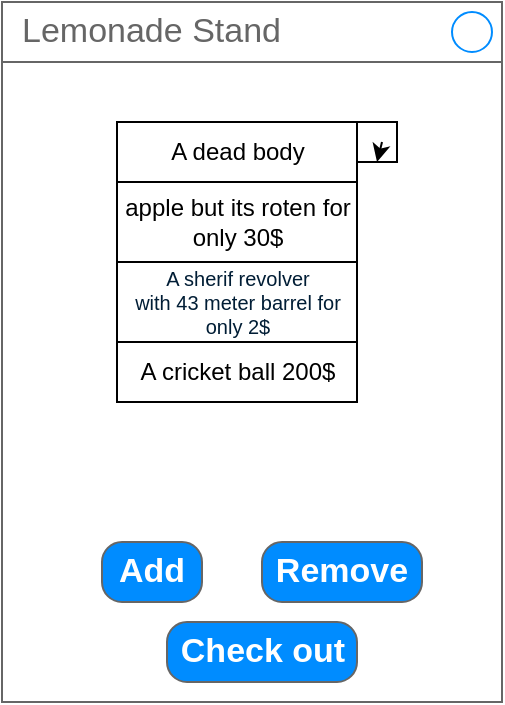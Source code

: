 <mxfile>
    <diagram id="ELYOuF7AkT5lvp9nsI0H" name="Page-1">
        <mxGraphModel dx="675" dy="380" grid="1" gridSize="10" guides="1" tooltips="1" connect="1" arrows="1" fold="1" page="1" pageScale="1" pageWidth="850" pageHeight="1100" math="0" shadow="0">
            <root>
                <mxCell id="0"/>
                <mxCell id="1" parent="0"/>
                <mxCell id="2" value="" style="strokeWidth=1;shadow=0;dashed=0;align=center;html=1;shape=mxgraph.mockup.containers.rrect;rSize=0;strokeColor=#666666;fontColor=#666666;fontSize=17;verticalAlign=top;whiteSpace=wrap;fillColor=#ffffff;spacingTop=32;" vertex="1" parent="1">
                    <mxGeometry x="120" y="70" width="250" height="350" as="geometry"/>
                </mxCell>
                <mxCell id="3" value="Lemonade Stand&amp;nbsp;" style="strokeWidth=1;shadow=0;dashed=0;align=center;html=1;shape=mxgraph.mockup.containers.rrect;rSize=0;fontSize=17;fontColor=#666666;strokeColor=#666666;align=left;spacingLeft=8;fillColor=none;resizeWidth=1;whiteSpace=wrap;" vertex="1" parent="2">
                    <mxGeometry width="250" height="30" relative="1" as="geometry"/>
                </mxCell>
                <mxCell id="4" value="" style="shape=ellipse;strokeColor=#008cff;resizable=0;fillColor=none;html=1;" vertex="1" parent="3">
                    <mxGeometry x="1" y="0.5" width="20" height="20" relative="1" as="geometry">
                        <mxPoint x="-25" y="-10" as="offset"/>
                    </mxGeometry>
                </mxCell>
                <mxCell id="12" value="Add" style="strokeWidth=1;shadow=0;dashed=0;align=center;html=1;shape=mxgraph.mockup.buttons.button;strokeColor=#666666;fontColor=#ffffff;mainText=;buttonStyle=round;fontSize=17;fontStyle=1;fillColor=#008cff;whiteSpace=wrap;" vertex="1" parent="2">
                    <mxGeometry x="50" y="270" width="50" height="30" as="geometry"/>
                </mxCell>
                <mxCell id="13" value="Remove" style="strokeWidth=1;shadow=0;dashed=0;align=center;html=1;shape=mxgraph.mockup.buttons.button;strokeColor=#666666;fontColor=#ffffff;mainText=;buttonStyle=round;fontSize=17;fontStyle=1;fillColor=#008cff;whiteSpace=wrap;" vertex="1" parent="2">
                    <mxGeometry x="130" y="270" width="80" height="30" as="geometry"/>
                </mxCell>
                <mxCell id="14" value="Check out" style="strokeWidth=1;shadow=0;dashed=0;align=center;html=1;shape=mxgraph.mockup.buttons.button;strokeColor=#666666;fontColor=#ffffff;mainText=;buttonStyle=round;fontSize=17;fontStyle=1;fillColor=#008cff;whiteSpace=wrap;" vertex="1" parent="2">
                    <mxGeometry x="82.5" y="310" width="95" height="30" as="geometry"/>
                </mxCell>
                <mxCell id="19" value="A dead body" style="rounded=0;whiteSpace=wrap;html=1;" vertex="1" parent="2">
                    <mxGeometry x="57.5" y="60" width="120" height="30" as="geometry"/>
                </mxCell>
                <mxCell id="20" value="&lt;div style=&quot;text-align: left;&quot;&gt;&lt;br&gt;&lt;/div&gt;" style="rounded=0;whiteSpace=wrap;html=1;" vertex="1" parent="2">
                    <mxGeometry x="177.5" y="60" width="20" height="20" as="geometry"/>
                </mxCell>
                <mxCell id="22" value="apple but its roten for only 30$" style="rounded=0;whiteSpace=wrap;html=1;" vertex="1" parent="2">
                    <mxGeometry x="57.5" y="90" width="120" height="40" as="geometry"/>
                </mxCell>
                <mxCell id="23" value="&lt;span style=&quot;color: rgb(0, 29, 53); font-family: &amp;quot;Google Sans&amp;quot;, Arial, sans-serif; text-align: left; background-color: rgb(255, 255, 255); line-height: 90%;&quot;&gt;A sherif revolver&lt;br&gt;with 43 meter barrel for only 2$&lt;/span&gt;" style="rounded=0;whiteSpace=wrap;html=1;spacing=1;fontSize=10;" vertex="1" parent="2">
                    <mxGeometry x="57.5" y="130" width="120" height="40" as="geometry"/>
                </mxCell>
                <mxCell id="24" value="A cricket ball 200$" style="rounded=0;whiteSpace=wrap;html=1;" vertex="1" parent="2">
                    <mxGeometry x="57.5" y="170" width="120" height="30" as="geometry"/>
                </mxCell>
                <mxCell id="25" value="" style="endArrow=classic;html=1;entryX=0.5;entryY=1;entryDx=0;entryDy=0;" edge="1" parent="1" target="20">
                    <mxGeometry width="50" height="50" relative="1" as="geometry">
                        <mxPoint x="310" y="140" as="sourcePoint"/>
                        <mxPoint x="400" y="280" as="targetPoint"/>
                        <Array as="points">
                            <mxPoint x="310" y="140"/>
                        </Array>
                    </mxGeometry>
                </mxCell>
            </root>
        </mxGraphModel>
    </diagram>
</mxfile>